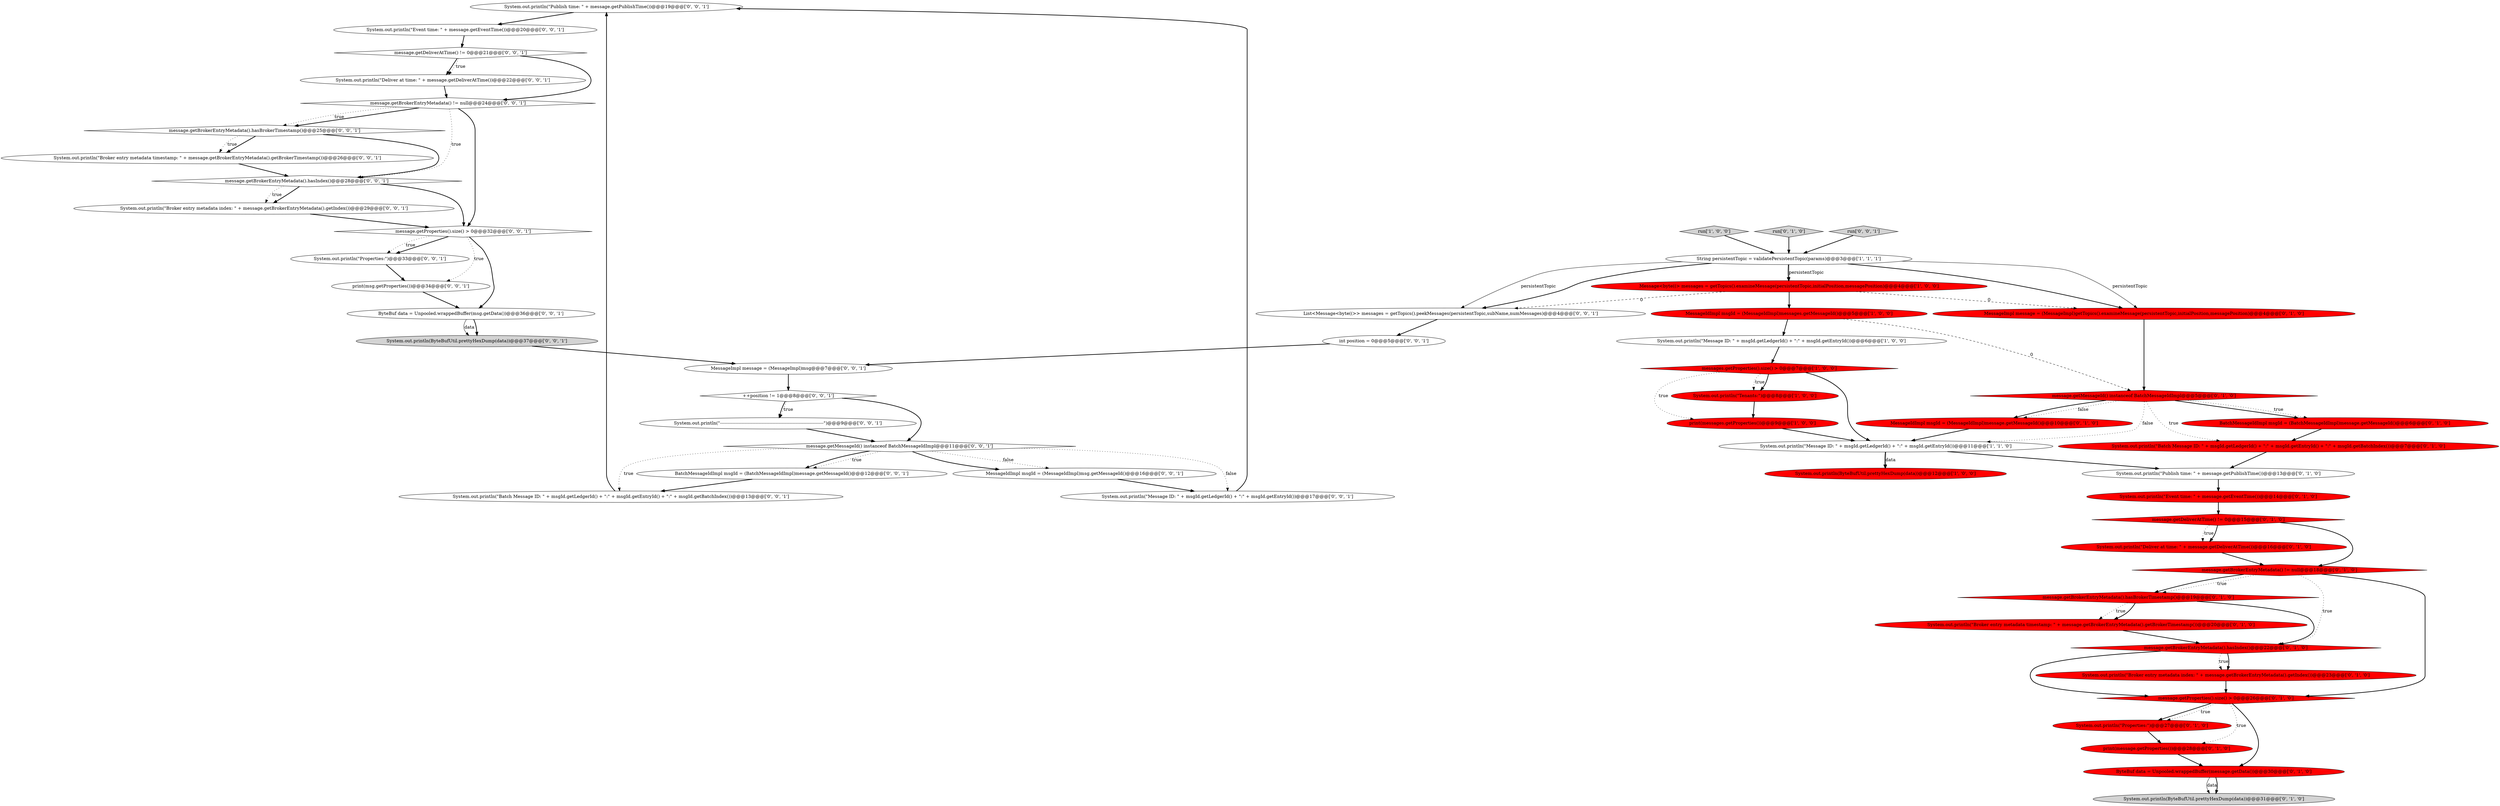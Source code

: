 digraph {
51 [style = filled, label = "System.out.println(\"Publish time: \" + message.getPublishTime())@@@19@@@['0', '0', '1']", fillcolor = white, shape = ellipse image = "AAA0AAABBB3BBB"];
17 [style = filled, label = "message.getDeliverAtTime() != 0@@@15@@@['0', '1', '0']", fillcolor = red, shape = diamond image = "AAA1AAABBB2BBB"];
10 [style = filled, label = "MessageIdImpl msgId = (MessageIdImpl)message.getMessageId()@@@10@@@['0', '1', '0']", fillcolor = red, shape = ellipse image = "AAA1AAABBB2BBB"];
24 [style = filled, label = "message.getBrokerEntryMetadata().hasIndex()@@@22@@@['0', '1', '0']", fillcolor = red, shape = diamond image = "AAA1AAABBB2BBB"];
16 [style = filled, label = "System.out.println(\"Properties:\")@@@27@@@['0', '1', '0']", fillcolor = red, shape = ellipse image = "AAA1AAABBB2BBB"];
39 [style = filled, label = "System.out.println(\"Batch Message ID: \" + msgId.getLedgerId() + \":\" + msgId.getEntryId() + \":\" + msgId.getBatchIndex())@@@13@@@['0', '0', '1']", fillcolor = white, shape = ellipse image = "AAA0AAABBB3BBB"];
0 [style = filled, label = "messages.getProperties().size() > 0@@@7@@@['1', '0', '0']", fillcolor = red, shape = diamond image = "AAA1AAABBB1BBB"];
37 [style = filled, label = "message.getBrokerEntryMetadata().hasBrokerTimestamp()@@@25@@@['0', '0', '1']", fillcolor = white, shape = diamond image = "AAA0AAABBB3BBB"];
40 [style = filled, label = "System.out.println(ByteBufUtil.prettyHexDump(data))@@@37@@@['0', '0', '1']", fillcolor = lightgray, shape = ellipse image = "AAA0AAABBB3BBB"];
54 [style = filled, label = "MessageIdImpl msgId = (MessageIdImpl)msg.getMessageId()@@@16@@@['0', '0', '1']", fillcolor = white, shape = ellipse image = "AAA0AAABBB3BBB"];
18 [style = filled, label = "print(message.getProperties())@@@28@@@['0', '1', '0']", fillcolor = red, shape = ellipse image = "AAA1AAABBB2BBB"];
26 [style = filled, label = "System.out.println(\"Batch Message ID: \" + msgId.getLedgerId() + \":\" + msgId.getEntryId() + \":\" + msgId.getBatchIndex())@@@7@@@['0', '1', '0']", fillcolor = red, shape = ellipse image = "AAA1AAABBB2BBB"];
19 [style = filled, label = "message.getBrokerEntryMetadata().hasBrokerTimestamp()@@@19@@@['0', '1', '0']", fillcolor = red, shape = diamond image = "AAA1AAABBB2BBB"];
45 [style = filled, label = "System.out.println(\"Broker entry metadata index: \" + message.getBrokerEntryMetadata().getIndex())@@@29@@@['0', '0', '1']", fillcolor = white, shape = ellipse image = "AAA0AAABBB3BBB"];
30 [style = filled, label = "System.out.println(\"Broker entry metadata timestamp: \" + message.getBrokerEntryMetadata().getBrokerTimestamp())@@@26@@@['0', '0', '1']", fillcolor = white, shape = ellipse image = "AAA0AAABBB3BBB"];
41 [style = filled, label = "++position != 1@@@8@@@['0', '0', '1']", fillcolor = white, shape = diamond image = "AAA0AAABBB3BBB"];
3 [style = filled, label = "Message<byte((> messages = getTopics().examineMessage(persistentTopic,initialPosition,messagePosition)@@@4@@@['1', '0', '0']", fillcolor = red, shape = ellipse image = "AAA1AAABBB1BBB"];
15 [style = filled, label = "ByteBuf data = Unpooled.wrappedBuffer(message.getData())@@@30@@@['0', '1', '0']", fillcolor = red, shape = ellipse image = "AAA1AAABBB2BBB"];
28 [style = filled, label = "System.out.println(\"Publish time: \" + message.getPublishTime())@@@13@@@['0', '1', '0']", fillcolor = white, shape = ellipse image = "AAA0AAABBB2BBB"];
7 [style = filled, label = "System.out.println(ByteBufUtil.prettyHexDump(data))@@@12@@@['1', '0', '0']", fillcolor = red, shape = ellipse image = "AAA1AAABBB1BBB"];
29 [style = filled, label = "System.out.println(\"Broker entry metadata timestamp: \" + message.getBrokerEntryMetadata().getBrokerTimestamp())@@@20@@@['0', '1', '0']", fillcolor = red, shape = ellipse image = "AAA1AAABBB2BBB"];
32 [style = filled, label = "print(msg.getProperties())@@@34@@@['0', '0', '1']", fillcolor = white, shape = ellipse image = "AAA0AAABBB3BBB"];
25 [style = filled, label = "message.getMessageId() instanceof BatchMessageIdImpl@@@5@@@['0', '1', '0']", fillcolor = red, shape = diamond image = "AAA1AAABBB2BBB"];
50 [style = filled, label = "int position = 0@@@5@@@['0', '0', '1']", fillcolor = white, shape = ellipse image = "AAA0AAABBB3BBB"];
6 [style = filled, label = "run['1', '0', '0']", fillcolor = lightgray, shape = diamond image = "AAA0AAABBB1BBB"];
12 [style = filled, label = "run['0', '1', '0']", fillcolor = lightgray, shape = diamond image = "AAA0AAABBB2BBB"];
34 [style = filled, label = "message.getProperties().size() > 0@@@32@@@['0', '0', '1']", fillcolor = white, shape = diamond image = "AAA0AAABBB3BBB"];
43 [style = filled, label = "run['0', '0', '1']", fillcolor = lightgray, shape = diamond image = "AAA0AAABBB3BBB"];
21 [style = filled, label = "BatchMessageIdImpl msgId = (BatchMessageIdImpl)message.getMessageId()@@@6@@@['0', '1', '0']", fillcolor = red, shape = ellipse image = "AAA1AAABBB2BBB"];
31 [style = filled, label = "System.out.println(\"Event time: \" + message.getEventTime())@@@20@@@['0', '0', '1']", fillcolor = white, shape = ellipse image = "AAA0AAABBB3BBB"];
53 [style = filled, label = "ByteBuf data = Unpooled.wrappedBuffer(msg.getData())@@@36@@@['0', '0', '1']", fillcolor = white, shape = ellipse image = "AAA0AAABBB3BBB"];
44 [style = filled, label = "message.getBrokerEntryMetadata().hasIndex()@@@28@@@['0', '0', '1']", fillcolor = white, shape = diamond image = "AAA0AAABBB3BBB"];
46 [style = filled, label = "MessageImpl message = (MessageImpl)msg@@@7@@@['0', '0', '1']", fillcolor = white, shape = ellipse image = "AAA0AAABBB3BBB"];
22 [style = filled, label = "System.out.println(\"Event time: \" + message.getEventTime())@@@14@@@['0', '1', '0']", fillcolor = red, shape = ellipse image = "AAA1AAABBB2BBB"];
8 [style = filled, label = "print(messages.getProperties())@@@9@@@['1', '0', '0']", fillcolor = red, shape = ellipse image = "AAA1AAABBB1BBB"];
2 [style = filled, label = "System.out.println(\"Message ID: \" + msgId.getLedgerId() + \":\" + msgId.getEntryId())@@@11@@@['1', '1', '0']", fillcolor = white, shape = ellipse image = "AAA0AAABBB1BBB"];
35 [style = filled, label = "message.getMessageId() instanceof BatchMessageIdImpl@@@11@@@['0', '0', '1']", fillcolor = white, shape = diamond image = "AAA0AAABBB3BBB"];
48 [style = filled, label = "System.out.println(\"-------------------------------------------------------------------------\")@@@9@@@['0', '0', '1']", fillcolor = white, shape = ellipse image = "AAA0AAABBB3BBB"];
14 [style = filled, label = "System.out.println(ByteBufUtil.prettyHexDump(data))@@@31@@@['0', '1', '0']", fillcolor = lightgray, shape = ellipse image = "AAA0AAABBB2BBB"];
5 [style = filled, label = "System.out.println(\"Tenants:\")@@@8@@@['1', '0', '0']", fillcolor = red, shape = ellipse image = "AAA1AAABBB1BBB"];
42 [style = filled, label = "BatchMessageIdImpl msgId = (BatchMessageIdImpl)message.getMessageId()@@@12@@@['0', '0', '1']", fillcolor = white, shape = ellipse image = "AAA0AAABBB3BBB"];
1 [style = filled, label = "MessageIdImpl msgId = (MessageIdImpl)messages.getMessageId()@@@5@@@['1', '0', '0']", fillcolor = red, shape = ellipse image = "AAA1AAABBB1BBB"];
38 [style = filled, label = "System.out.println(\"Message ID: \" + msgId.getLedgerId() + \":\" + msgId.getEntryId())@@@17@@@['0', '0', '1']", fillcolor = white, shape = ellipse image = "AAA0AAABBB3BBB"];
23 [style = filled, label = "System.out.println(\"Deliver at time: \" + message.getDeliverAtTime())@@@16@@@['0', '1', '0']", fillcolor = red, shape = ellipse image = "AAA1AAABBB2BBB"];
11 [style = filled, label = "message.getProperties().size() > 0@@@26@@@['0', '1', '0']", fillcolor = red, shape = diamond image = "AAA1AAABBB2BBB"];
27 [style = filled, label = "System.out.println(\"Broker entry metadata index: \" + message.getBrokerEntryMetadata().getIndex())@@@23@@@['0', '1', '0']", fillcolor = red, shape = ellipse image = "AAA1AAABBB2BBB"];
13 [style = filled, label = "message.getBrokerEntryMetadata() != null@@@18@@@['0', '1', '0']", fillcolor = red, shape = diamond image = "AAA1AAABBB2BBB"];
20 [style = filled, label = "MessageImpl message = (MessageImpl)getTopics().examineMessage(persistentTopic,initialPosition,messagePosition)@@@4@@@['0', '1', '0']", fillcolor = red, shape = ellipse image = "AAA1AAABBB2BBB"];
4 [style = filled, label = "System.out.println(\"Message ID: \" + msgId.getLedgerId() + \":\" + msgId.getEntryId())@@@6@@@['1', '0', '0']", fillcolor = white, shape = ellipse image = "AAA0AAABBB1BBB"];
9 [style = filled, label = "String persistentTopic = validatePersistentTopic(params)@@@3@@@['1', '1', '1']", fillcolor = white, shape = ellipse image = "AAA0AAABBB1BBB"];
33 [style = filled, label = "List<Message<byte((>> messages = getTopics().peekMessages(persistentTopic,subName,numMessages)@@@4@@@['0', '0', '1']", fillcolor = white, shape = ellipse image = "AAA0AAABBB3BBB"];
49 [style = filled, label = "System.out.println(\"Deliver at time: \" + message.getDeliverAtTime())@@@22@@@['0', '0', '1']", fillcolor = white, shape = ellipse image = "AAA0AAABBB3BBB"];
36 [style = filled, label = "System.out.println(\"Properties:\")@@@33@@@['0', '0', '1']", fillcolor = white, shape = ellipse image = "AAA0AAABBB3BBB"];
47 [style = filled, label = "message.getBrokerEntryMetadata() != null@@@24@@@['0', '0', '1']", fillcolor = white, shape = diamond image = "AAA0AAABBB3BBB"];
52 [style = filled, label = "message.getDeliverAtTime() != 0@@@21@@@['0', '0', '1']", fillcolor = white, shape = diamond image = "AAA0AAABBB3BBB"];
32->53 [style = bold, label=""];
13->24 [style = dotted, label="true"];
0->5 [style = dotted, label="true"];
38->51 [style = bold, label=""];
35->42 [style = dotted, label="true"];
47->37 [style = bold, label=""];
48->35 [style = bold, label=""];
24->27 [style = dotted, label="true"];
12->9 [style = bold, label=""];
47->37 [style = dotted, label="true"];
19->24 [style = bold, label=""];
41->48 [style = bold, label=""];
21->26 [style = bold, label=""];
52->47 [style = bold, label=""];
39->51 [style = bold, label=""];
23->13 [style = bold, label=""];
24->11 [style = bold, label=""];
9->33 [style = solid, label="persistentTopic"];
25->10 [style = bold, label=""];
26->28 [style = bold, label=""];
47->34 [style = bold, label=""];
54->38 [style = bold, label=""];
1->25 [style = dashed, label="0"];
2->28 [style = bold, label=""];
24->27 [style = bold, label=""];
25->21 [style = bold, label=""];
25->21 [style = dotted, label="true"];
34->53 [style = bold, label=""];
11->16 [style = bold, label=""];
1->4 [style = bold, label=""];
35->54 [style = bold, label=""];
9->33 [style = bold, label=""];
3->33 [style = dashed, label="0"];
18->15 [style = bold, label=""];
25->2 [style = dotted, label="false"];
13->19 [style = dotted, label="true"];
9->3 [style = solid, label="persistentTopic"];
20->25 [style = bold, label=""];
13->11 [style = bold, label=""];
33->50 [style = bold, label=""];
46->41 [style = bold, label=""];
17->23 [style = dotted, label="true"];
4->0 [style = bold, label=""];
0->8 [style = dotted, label="true"];
41->48 [style = dotted, label="true"];
9->20 [style = solid, label="persistentTopic"];
27->11 [style = bold, label=""];
19->29 [style = dotted, label="true"];
34->36 [style = bold, label=""];
44->34 [style = bold, label=""];
22->17 [style = bold, label=""];
11->16 [style = dotted, label="true"];
10->2 [style = bold, label=""];
44->45 [style = bold, label=""];
25->26 [style = dotted, label="true"];
30->44 [style = bold, label=""];
44->45 [style = dotted, label="true"];
35->54 [style = dotted, label="false"];
16->18 [style = bold, label=""];
15->14 [style = solid, label="data"];
3->1 [style = bold, label=""];
15->14 [style = bold, label=""];
35->42 [style = bold, label=""];
31->52 [style = bold, label=""];
19->29 [style = bold, label=""];
37->30 [style = bold, label=""];
34->36 [style = dotted, label="true"];
42->39 [style = bold, label=""];
53->40 [style = bold, label=""];
9->20 [style = bold, label=""];
25->10 [style = dotted, label="false"];
43->9 [style = bold, label=""];
17->23 [style = bold, label=""];
13->19 [style = bold, label=""];
8->2 [style = bold, label=""];
35->38 [style = dotted, label="false"];
2->7 [style = solid, label="data"];
37->44 [style = bold, label=""];
9->3 [style = bold, label=""];
17->13 [style = bold, label=""];
28->22 [style = bold, label=""];
0->5 [style = bold, label=""];
41->35 [style = bold, label=""];
35->39 [style = dotted, label="true"];
34->32 [style = dotted, label="true"];
5->8 [style = bold, label=""];
52->49 [style = dotted, label="true"];
52->49 [style = bold, label=""];
50->46 [style = bold, label=""];
0->2 [style = bold, label=""];
36->32 [style = bold, label=""];
47->44 [style = dotted, label="true"];
11->18 [style = dotted, label="true"];
11->15 [style = bold, label=""];
37->30 [style = dotted, label="true"];
49->47 [style = bold, label=""];
40->46 [style = bold, label=""];
3->20 [style = dashed, label="0"];
53->40 [style = solid, label="data"];
2->7 [style = bold, label=""];
51->31 [style = bold, label=""];
6->9 [style = bold, label=""];
29->24 [style = bold, label=""];
45->34 [style = bold, label=""];
}
